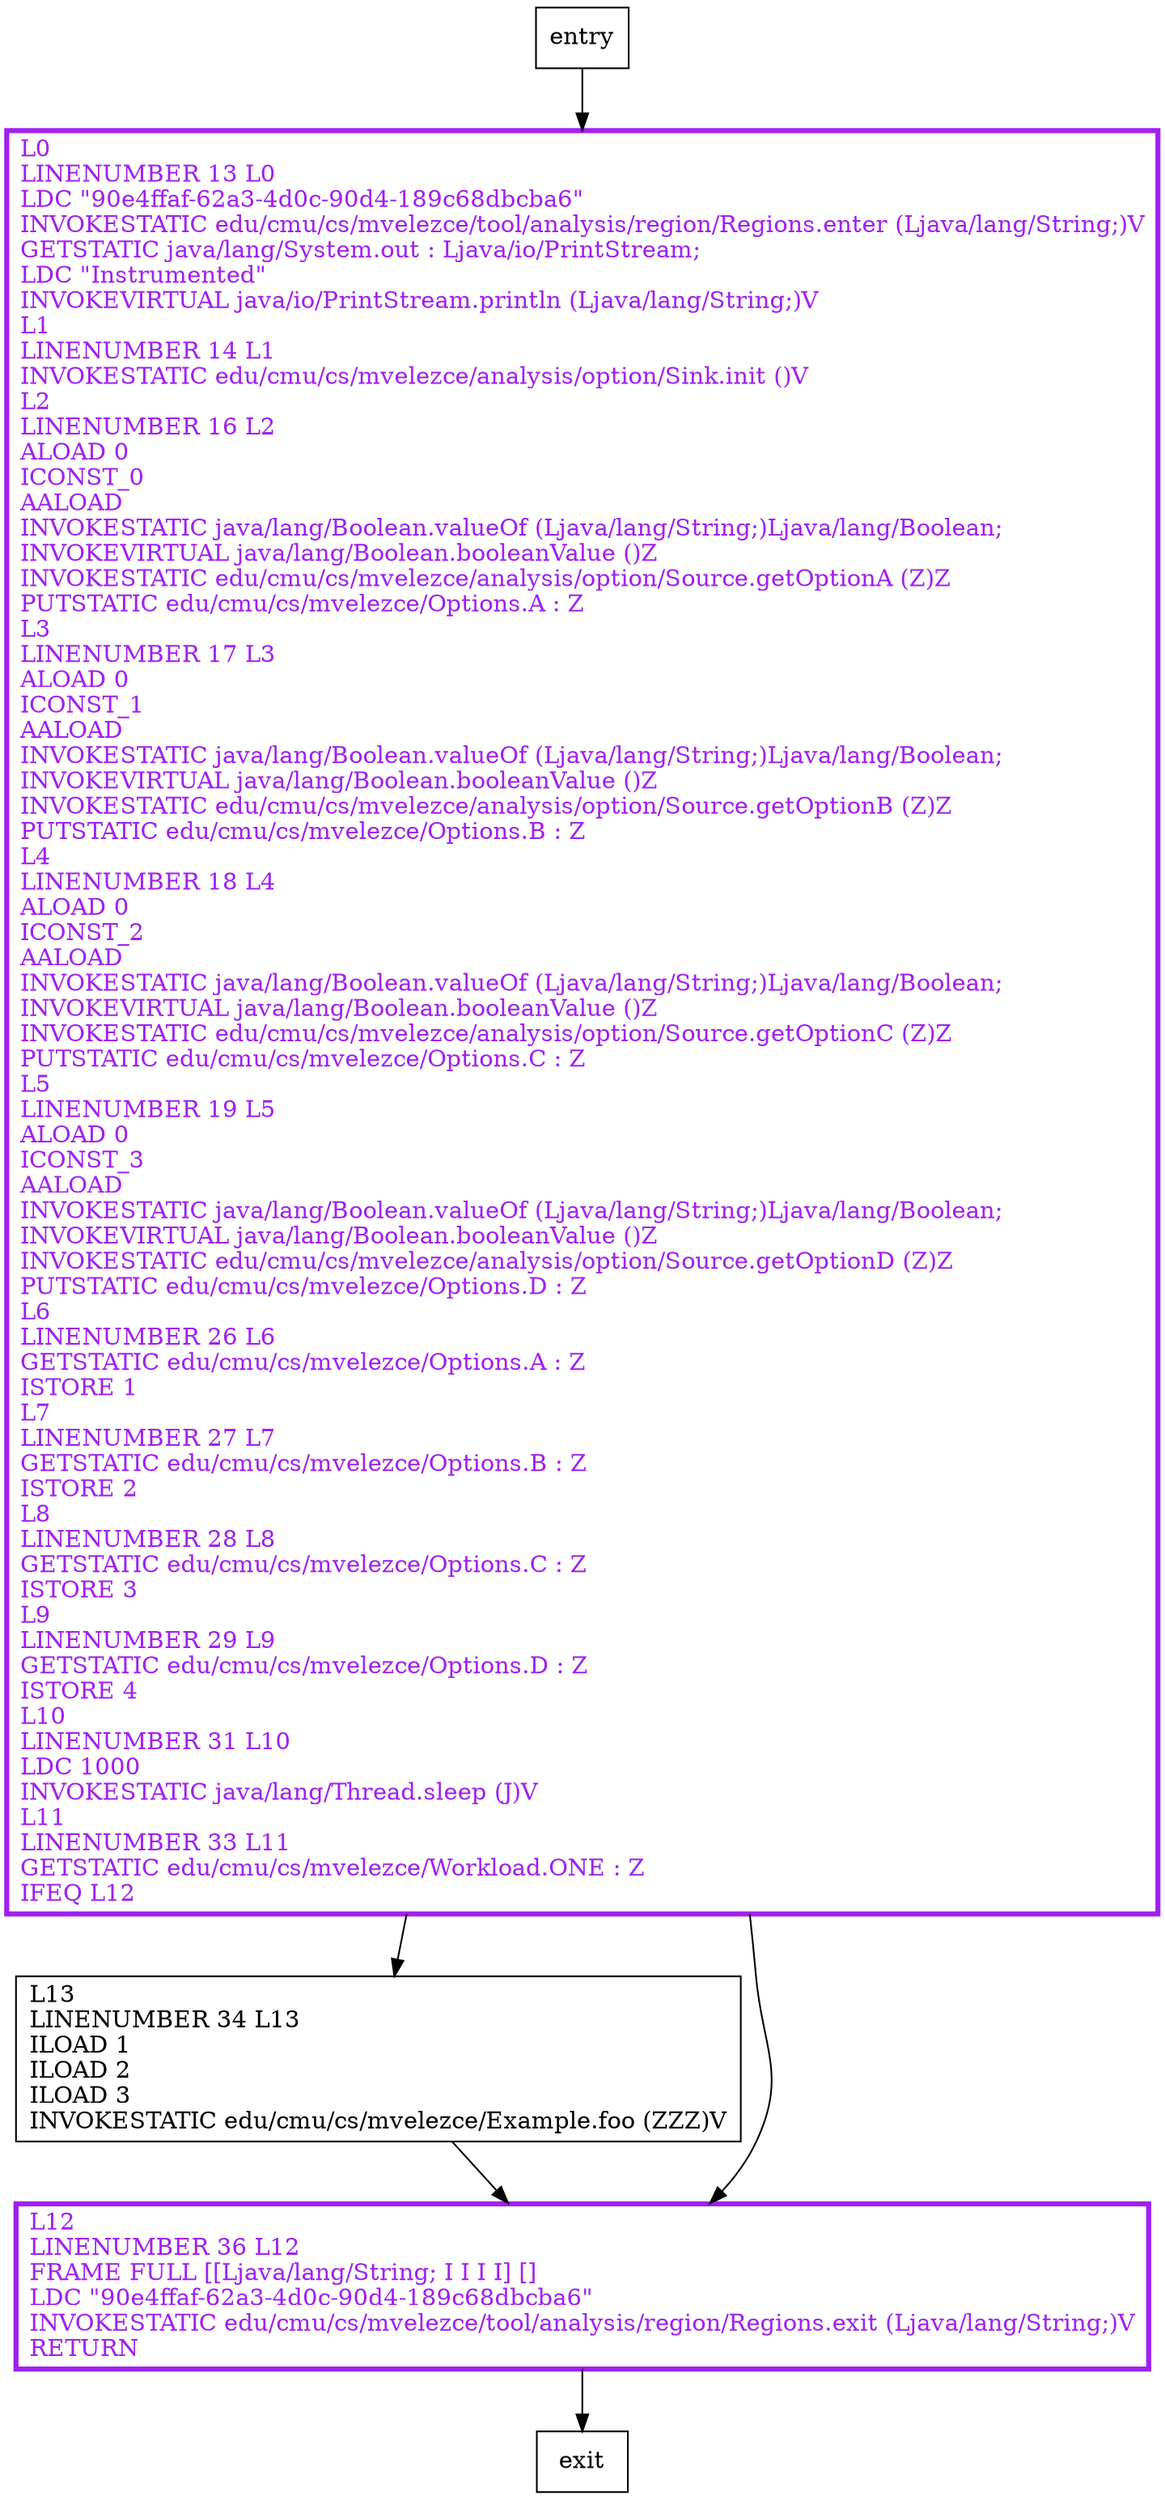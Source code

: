 digraph main {
node [shape=record];
501491806 [label="L13\lLINENUMBER 34 L13\lILOAD 1\lILOAD 2\lILOAD 3\lINVOKESTATIC edu/cmu/cs/mvelezce/Example.foo (ZZZ)V\l"];
146605930 [label="L12\lLINENUMBER 36 L12\lFRAME FULL [[Ljava/lang/String; I I I I] []\lLDC \"90e4ffaf-62a3-4d0c-90d4-189c68dbcba6\"\lINVOKESTATIC edu/cmu/cs/mvelezce/tool/analysis/region/Regions.exit (Ljava/lang/String;)V\lRETURN\l"];
1800389329 [label="L0\lLINENUMBER 13 L0\lLDC \"90e4ffaf-62a3-4d0c-90d4-189c68dbcba6\"\lINVOKESTATIC edu/cmu/cs/mvelezce/tool/analysis/region/Regions.enter (Ljava/lang/String;)V\lGETSTATIC java/lang/System.out : Ljava/io/PrintStream;\lLDC \"Instrumented\"\lINVOKEVIRTUAL java/io/PrintStream.println (Ljava/lang/String;)V\lL1\lLINENUMBER 14 L1\lINVOKESTATIC edu/cmu/cs/mvelezce/analysis/option/Sink.init ()V\lL2\lLINENUMBER 16 L2\lALOAD 0\lICONST_0\lAALOAD\lINVOKESTATIC java/lang/Boolean.valueOf (Ljava/lang/String;)Ljava/lang/Boolean;\lINVOKEVIRTUAL java/lang/Boolean.booleanValue ()Z\lINVOKESTATIC edu/cmu/cs/mvelezce/analysis/option/Source.getOptionA (Z)Z\lPUTSTATIC edu/cmu/cs/mvelezce/Options.A : Z\lL3\lLINENUMBER 17 L3\lALOAD 0\lICONST_1\lAALOAD\lINVOKESTATIC java/lang/Boolean.valueOf (Ljava/lang/String;)Ljava/lang/Boolean;\lINVOKEVIRTUAL java/lang/Boolean.booleanValue ()Z\lINVOKESTATIC edu/cmu/cs/mvelezce/analysis/option/Source.getOptionB (Z)Z\lPUTSTATIC edu/cmu/cs/mvelezce/Options.B : Z\lL4\lLINENUMBER 18 L4\lALOAD 0\lICONST_2\lAALOAD\lINVOKESTATIC java/lang/Boolean.valueOf (Ljava/lang/String;)Ljava/lang/Boolean;\lINVOKEVIRTUAL java/lang/Boolean.booleanValue ()Z\lINVOKESTATIC edu/cmu/cs/mvelezce/analysis/option/Source.getOptionC (Z)Z\lPUTSTATIC edu/cmu/cs/mvelezce/Options.C : Z\lL5\lLINENUMBER 19 L5\lALOAD 0\lICONST_3\lAALOAD\lINVOKESTATIC java/lang/Boolean.valueOf (Ljava/lang/String;)Ljava/lang/Boolean;\lINVOKEVIRTUAL java/lang/Boolean.booleanValue ()Z\lINVOKESTATIC edu/cmu/cs/mvelezce/analysis/option/Source.getOptionD (Z)Z\lPUTSTATIC edu/cmu/cs/mvelezce/Options.D : Z\lL6\lLINENUMBER 26 L6\lGETSTATIC edu/cmu/cs/mvelezce/Options.A : Z\lISTORE 1\lL7\lLINENUMBER 27 L7\lGETSTATIC edu/cmu/cs/mvelezce/Options.B : Z\lISTORE 2\lL8\lLINENUMBER 28 L8\lGETSTATIC edu/cmu/cs/mvelezce/Options.C : Z\lISTORE 3\lL9\lLINENUMBER 29 L9\lGETSTATIC edu/cmu/cs/mvelezce/Options.D : Z\lISTORE 4\lL10\lLINENUMBER 31 L10\lLDC 1000\lINVOKESTATIC java/lang/Thread.sleep (J)V\lL11\lLINENUMBER 33 L11\lGETSTATIC edu/cmu/cs/mvelezce/Workload.ONE : Z\lIFEQ L12\l"];
entry;
exit;
entry -> 1800389329;
501491806 -> 146605930;
146605930 -> exit;
1800389329 -> 501491806;
1800389329 -> 146605930;
146605930[fontcolor="purple", penwidth=3, color="purple"];
1800389329[fontcolor="purple", penwidth=3, color="purple"];
}
